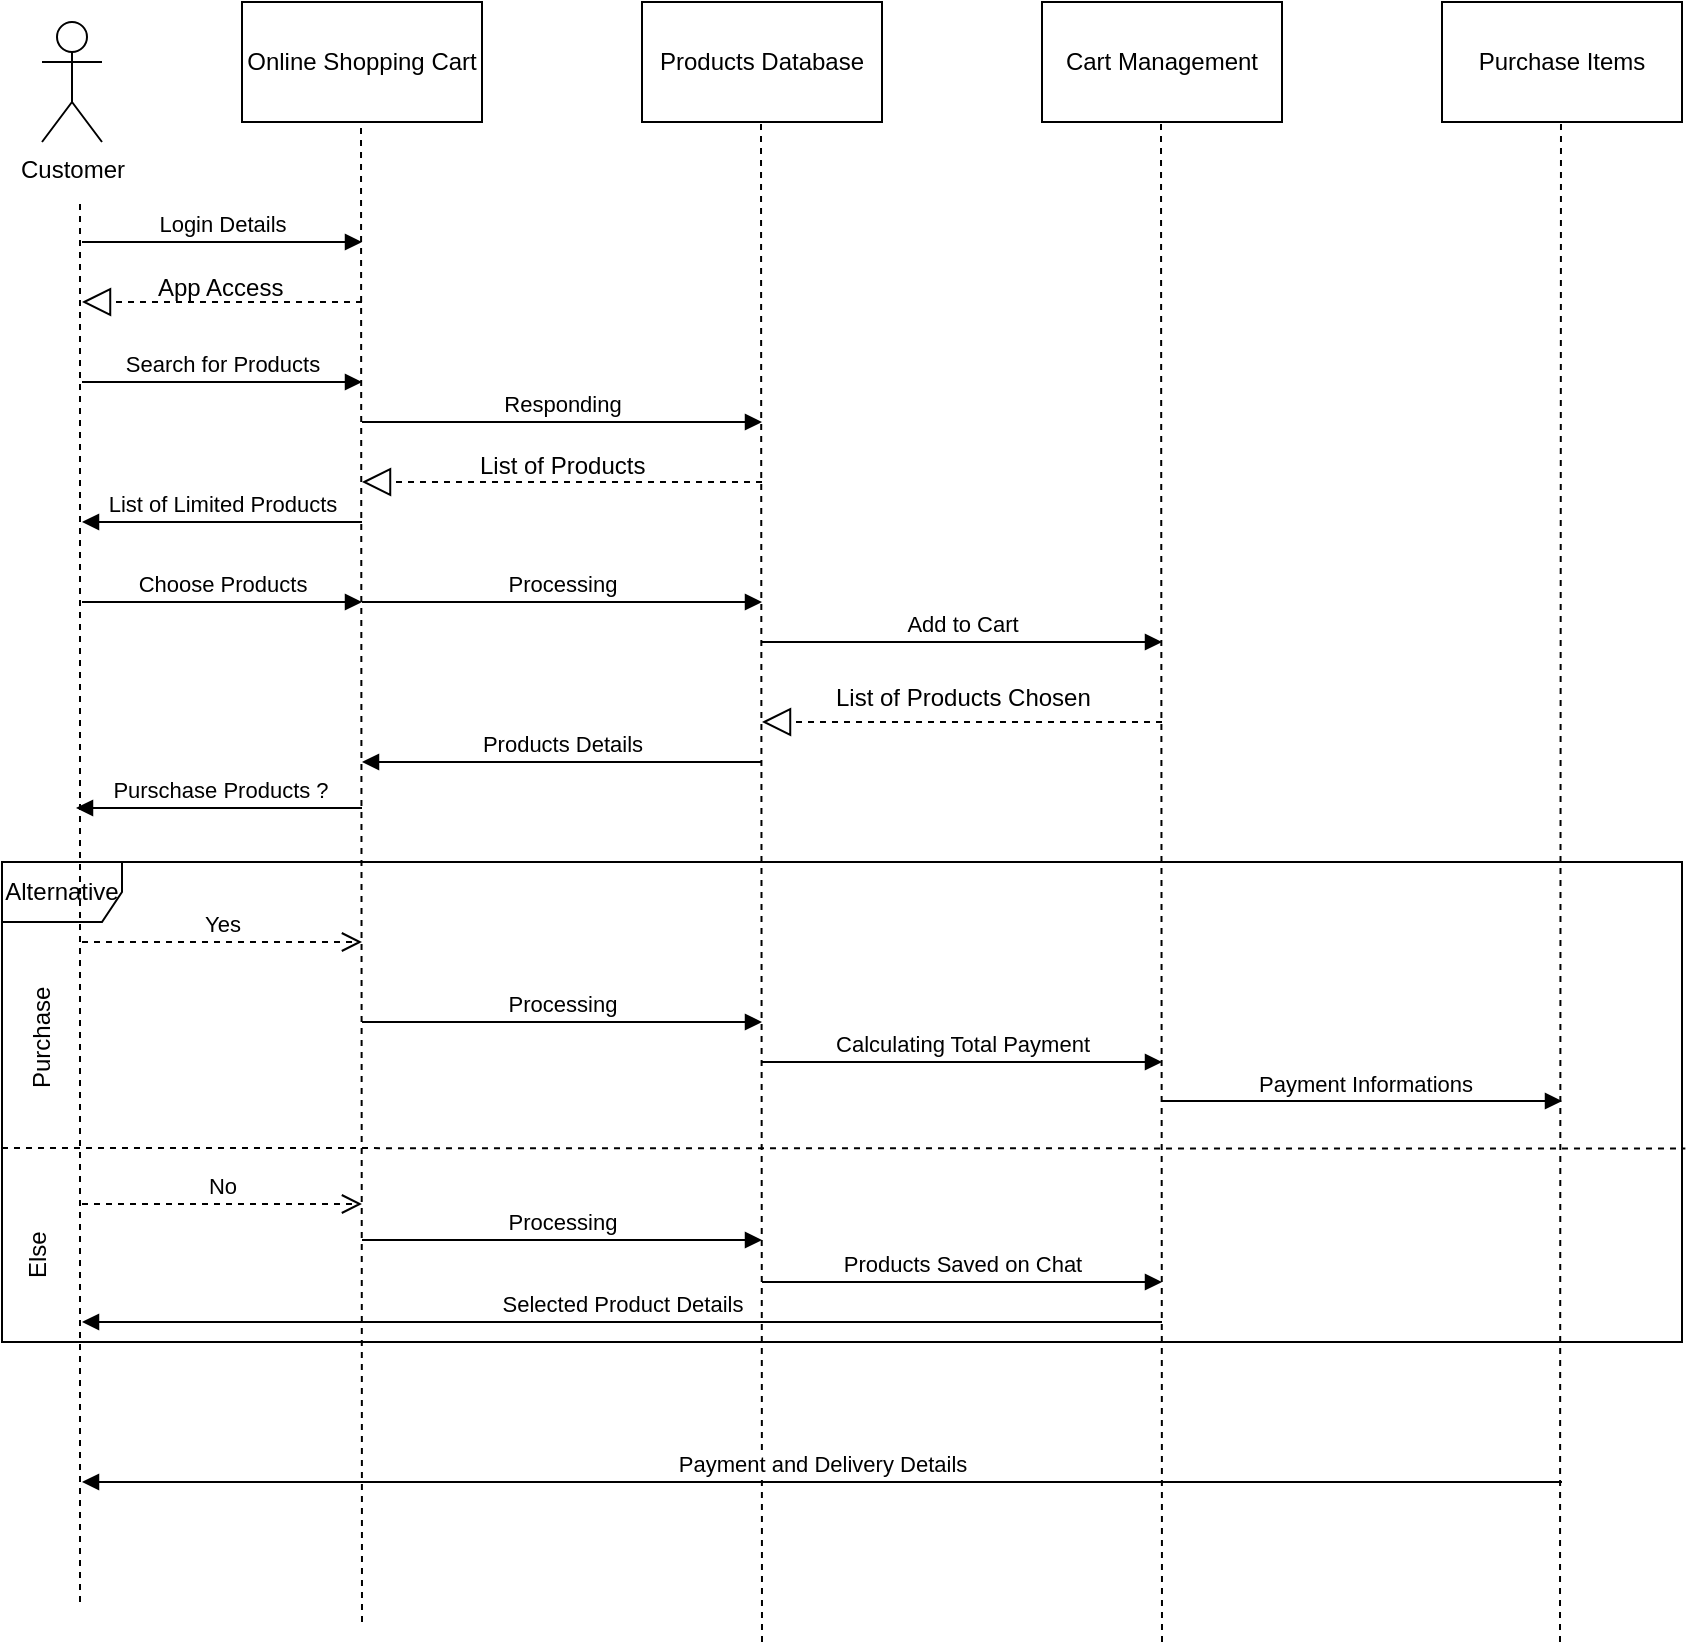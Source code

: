 <mxfile version="12.2.4" pages="1"><diagram id="oXLev88f36yYz19FnHeo" name="Page-1"><mxGraphModel dx="559" dy="268" grid="1" gridSize="10" guides="1" tooltips="1" connect="1" arrows="1" fold="1" page="1" pageScale="1" pageWidth="850" pageHeight="1100" math="0" shadow="0"><root><mxCell id="0"/><mxCell id="1" parent="0"/><mxCell id="34" value="Alternative" style="shape=umlFrame;whiteSpace=wrap;html=1;" parent="1" vertex="1"><mxGeometry y="440" width="840" height="240" as="geometry"/></mxCell><mxCell id="2" value="Customer" style="shape=umlActor;verticalLabelPosition=bottom;labelBackgroundColor=#ffffff;verticalAlign=top;html=1;outlineConnect=0;" parent="1" vertex="1"><mxGeometry x="20" y="20" width="30" height="60" as="geometry"/></mxCell><mxCell id="3" value="Online Shopping Cart" style="rounded=0;whiteSpace=wrap;html=1;" parent="1" vertex="1"><mxGeometry x="120" y="10" width="120" height="60" as="geometry"/></mxCell><mxCell id="4" value="Products Database" style="rounded=0;whiteSpace=wrap;html=1;" parent="1" vertex="1"><mxGeometry x="320" y="10" width="120" height="60" as="geometry"/></mxCell><mxCell id="5" value="Cart Management" style="rounded=0;whiteSpace=wrap;html=1;" parent="1" vertex="1"><mxGeometry x="520" y="10" width="120" height="60" as="geometry"/></mxCell><mxCell id="6" value="Purchase Items" style="rounded=0;whiteSpace=wrap;html=1;" parent="1" vertex="1"><mxGeometry x="720" y="10" width="120" height="60" as="geometry"/></mxCell><mxCell id="7" value="" style="endArrow=none;dashed=1;html=1;" parent="1" edge="1"><mxGeometry width="50" height="50" relative="1" as="geometry"><mxPoint x="39" y="810" as="sourcePoint"/><mxPoint x="39" y="110" as="targetPoint"/></mxGeometry></mxCell><mxCell id="8" value="" style="endArrow=none;dashed=1;html=1;" parent="1" edge="1"><mxGeometry width="50" height="50" relative="1" as="geometry"><mxPoint x="180" y="820" as="sourcePoint"/><mxPoint x="179.5" y="70" as="targetPoint"/></mxGeometry></mxCell><mxCell id="9" value="" style="endArrow=none;dashed=1;html=1;" parent="1" edge="1"><mxGeometry width="50" height="50" relative="1" as="geometry"><mxPoint x="380" y="830" as="sourcePoint"/><mxPoint x="379.5" y="70" as="targetPoint"/></mxGeometry></mxCell><mxCell id="10" value="" style="endArrow=none;dashed=1;html=1;" parent="1" edge="1"><mxGeometry width="50" height="50" relative="1" as="geometry"><mxPoint x="580" y="830" as="sourcePoint"/><mxPoint x="579.5" y="70" as="targetPoint"/></mxGeometry></mxCell><mxCell id="11" value="" style="endArrow=none;dashed=1;html=1;" parent="1" edge="1"><mxGeometry width="50" height="50" relative="1" as="geometry"><mxPoint x="779" y="830" as="sourcePoint"/><mxPoint x="779.5" y="70" as="targetPoint"/></mxGeometry></mxCell><mxCell id="12" value="Login Details" style="html=1;verticalAlign=bottom;endArrow=block;" parent="1" edge="1"><mxGeometry width="80" relative="1" as="geometry"><mxPoint x="40" y="130" as="sourcePoint"/><mxPoint x="180" y="130" as="targetPoint"/></mxGeometry></mxCell><mxCell id="13" value="" style="endArrow=block;dashed=1;endFill=0;endSize=12;html=1;" parent="1" edge="1"><mxGeometry width="160" relative="1" as="geometry"><mxPoint x="180" y="160" as="sourcePoint"/><mxPoint x="40" y="160" as="targetPoint"/></mxGeometry></mxCell><mxCell id="14" value="App Access" style="text;html=1;resizable=0;points=[];autosize=1;align=left;verticalAlign=top;spacingTop=-4;" parent="1" vertex="1"><mxGeometry x="76" y="143" width="80" height="20" as="geometry"/></mxCell><mxCell id="17" value="Search for Products" style="html=1;verticalAlign=bottom;endArrow=block;" parent="1" edge="1"><mxGeometry width="80" relative="1" as="geometry"><mxPoint x="40" y="200" as="sourcePoint"/><mxPoint x="180" y="200" as="targetPoint"/></mxGeometry></mxCell><mxCell id="18" value="Responding" style="html=1;verticalAlign=bottom;endArrow=block;" parent="1" edge="1"><mxGeometry width="80" relative="1" as="geometry"><mxPoint x="180" y="220" as="sourcePoint"/><mxPoint x="380" y="220" as="targetPoint"/></mxGeometry></mxCell><mxCell id="19" value="" style="endArrow=block;dashed=1;endFill=0;endSize=12;html=1;" parent="1" edge="1"><mxGeometry width="160" relative="1" as="geometry"><mxPoint x="380" y="250" as="sourcePoint"/><mxPoint x="180" y="250" as="targetPoint"/></mxGeometry></mxCell><mxCell id="20" value="List of Products" style="text;html=1;resizable=0;points=[];autosize=1;align=left;verticalAlign=top;spacingTop=-4;" parent="1" vertex="1"><mxGeometry x="237" y="232" width="100" height="20" as="geometry"/></mxCell><mxCell id="23" value="List of Limited Products" style="html=1;verticalAlign=bottom;endArrow=block;" parent="1" edge="1"><mxGeometry width="80" relative="1" as="geometry"><mxPoint x="180" y="270" as="sourcePoint"/><mxPoint x="40" y="270" as="targetPoint"/></mxGeometry></mxCell><mxCell id="24" value="Choose Products" style="html=1;verticalAlign=bottom;endArrow=block;" parent="1" edge="1"><mxGeometry width="80" relative="1" as="geometry"><mxPoint x="40" y="310" as="sourcePoint"/><mxPoint x="180" y="310" as="targetPoint"/></mxGeometry></mxCell><mxCell id="25" value="Processing" style="html=1;verticalAlign=bottom;endArrow=block;" parent="1" edge="1"><mxGeometry width="80" relative="1" as="geometry"><mxPoint x="180" y="310" as="sourcePoint"/><mxPoint x="380" y="310" as="targetPoint"/></mxGeometry></mxCell><mxCell id="26" value="Add to Cart" style="html=1;verticalAlign=bottom;endArrow=block;" parent="1" edge="1"><mxGeometry width="80" relative="1" as="geometry"><mxPoint x="380" y="330" as="sourcePoint"/><mxPoint x="580" y="330" as="targetPoint"/></mxGeometry></mxCell><mxCell id="27" value="" style="endArrow=block;dashed=1;endFill=0;endSize=12;html=1;" parent="1" edge="1"><mxGeometry width="160" relative="1" as="geometry"><mxPoint x="580" y="370" as="sourcePoint"/><mxPoint x="380" y="370" as="targetPoint"/></mxGeometry></mxCell><mxCell id="28" value="List of Products Chosen" style="text;html=1;resizable=0;points=[];autosize=1;align=left;verticalAlign=top;spacingTop=-4;" parent="1" vertex="1"><mxGeometry x="415" y="348" width="140" height="20" as="geometry"/></mxCell><mxCell id="31" value="Products Details" style="html=1;verticalAlign=bottom;endArrow=block;" parent="1" edge="1"><mxGeometry width="80" relative="1" as="geometry"><mxPoint x="380" y="390" as="sourcePoint"/><mxPoint x="180" y="390" as="targetPoint"/></mxGeometry></mxCell><mxCell id="32" value="Purschase Products ?" style="html=1;verticalAlign=bottom;endArrow=block;" parent="1" edge="1"><mxGeometry width="80" relative="1" as="geometry"><mxPoint x="180" y="413" as="sourcePoint"/><mxPoint x="37" y="413" as="targetPoint"/></mxGeometry></mxCell><mxCell id="35" value="Yes" style="html=1;verticalAlign=bottom;endArrow=open;dashed=1;endSize=8;" parent="1" edge="1"><mxGeometry relative="1" as="geometry"><mxPoint x="40" y="480" as="sourcePoint"/><mxPoint x="180" y="480" as="targetPoint"/></mxGeometry></mxCell><mxCell id="36" value="Processing" style="html=1;verticalAlign=bottom;endArrow=block;" parent="1" edge="1"><mxGeometry width="80" relative="1" as="geometry"><mxPoint x="180" y="520" as="sourcePoint"/><mxPoint x="380" y="520" as="targetPoint"/></mxGeometry></mxCell><mxCell id="37" value="Calculating Total Payment" style="html=1;verticalAlign=bottom;endArrow=block;" parent="1" edge="1"><mxGeometry width="80" relative="1" as="geometry"><mxPoint x="380" y="540" as="sourcePoint"/><mxPoint x="580" y="540" as="targetPoint"/></mxGeometry></mxCell><mxCell id="38" value="&amp;nbsp;Payment Informations" style="html=1;verticalAlign=bottom;endArrow=block;" parent="1" edge="1"><mxGeometry width="80" relative="1" as="geometry"><mxPoint x="580" y="559.5" as="sourcePoint"/><mxPoint x="780" y="559.5" as="targetPoint"/></mxGeometry></mxCell><mxCell id="39" value="Products Saved on Chat" style="html=1;verticalAlign=bottom;endArrow=block;" parent="1" edge="1"><mxGeometry width="80" relative="1" as="geometry"><mxPoint x="380" y="650" as="sourcePoint"/><mxPoint x="580" y="650" as="targetPoint"/></mxGeometry></mxCell><mxCell id="40" value="No" style="html=1;verticalAlign=bottom;endArrow=open;dashed=1;endSize=8;" parent="1" edge="1"><mxGeometry relative="1" as="geometry"><mxPoint x="40" y="611" as="sourcePoint"/><mxPoint x="180" y="611" as="targetPoint"/></mxGeometry></mxCell><mxCell id="41" value="" style="endArrow=none;dashed=1;html=1;entryX=1.002;entryY=0.597;entryDx=0;entryDy=0;entryPerimeter=0;" parent="1" target="34" edge="1"><mxGeometry width="50" height="50" relative="1" as="geometry"><mxPoint y="583" as="sourcePoint"/><mxPoint x="180" y="578" as="targetPoint"/></mxGeometry></mxCell><mxCell id="42" value="Processing" style="html=1;verticalAlign=bottom;endArrow=block;" parent="1" edge="1"><mxGeometry width="80" relative="1" as="geometry"><mxPoint x="180" y="629" as="sourcePoint"/><mxPoint x="380" y="629" as="targetPoint"/></mxGeometry></mxCell><mxCell id="43" value="Selected Product Details" style="html=1;verticalAlign=bottom;endArrow=block;" parent="1" edge="1"><mxGeometry width="80" relative="1" as="geometry"><mxPoint x="580" y="670" as="sourcePoint"/><mxPoint x="40" y="670" as="targetPoint"/></mxGeometry></mxCell><mxCell id="44" value="Payment and Delivery Details" style="html=1;verticalAlign=bottom;endArrow=block;" parent="1" edge="1"><mxGeometry width="80" relative="1" as="geometry"><mxPoint x="780" y="750" as="sourcePoint"/><mxPoint x="40" y="750" as="targetPoint"/></mxGeometry></mxCell><mxCell id="45" value="Purchase" style="text;html=1;resizable=0;points=[];autosize=1;align=left;verticalAlign=top;spacingTop=-4;rotation=-90;" parent="1" vertex="1"><mxGeometry x="-15" y="510" width="70" height="20" as="geometry"/></mxCell><mxCell id="46" value="Else" style="text;html=1;resizable=0;points=[];autosize=1;align=left;verticalAlign=top;spacingTop=-4;rotation=-90;" parent="1" vertex="1"><mxGeometry x="-2" y="620" width="40" height="20" as="geometry"/></mxCell></root></mxGraphModel></diagram></mxfile>